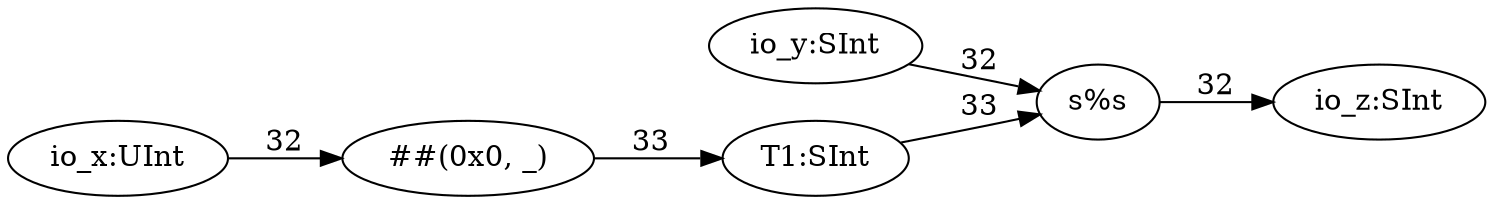 digraph ZeroWidthTest_RemUS_1{
rankdir = LR;
  io_z[label="io_z:SInt"];
  T0[label="s%s"];
  io_y[label="io_y:SInt"];
  T1[label="T1:SInt"];
  T2[label="##(0x0, _)"];
  io_x[label="io_x:UInt"];
  T0 -> io_z[label="32"];
  T1 -> T0[label="33"];
  io_y -> T0[label="32"];
  T2 -> T1[label="33"];
  io_x -> T2[label="32"];
}